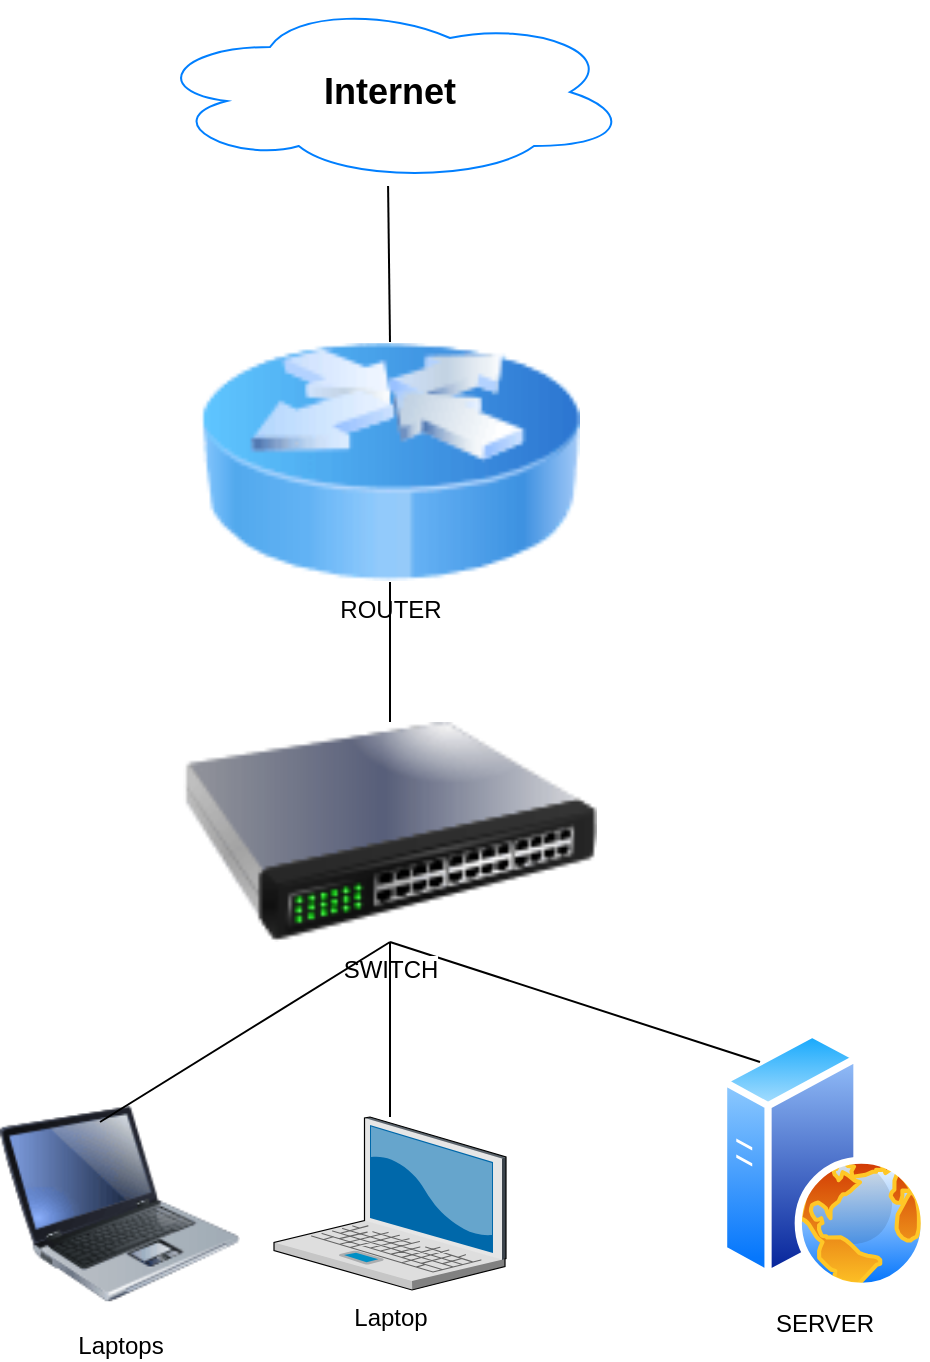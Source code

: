 <mxfile version="22.1.7" type="github">
  <diagram name="Page-1" id="urFtdcGsYVGG-YqFGBWk">
    <mxGraphModel dx="1674" dy="750" grid="1" gridSize="10" guides="1" tooltips="1" connect="1" arrows="1" fold="1" page="1" pageScale="1" pageWidth="850" pageHeight="1100" math="0" shadow="0">
      <root>
        <mxCell id="0" />
        <mxCell id="1" parent="0" />
        <mxCell id="TB4swfC1nqzZELVCUXgH-2" value="&lt;b&gt;&lt;font style=&quot;font-size: 18px;&quot;&gt;Internet&lt;/font&gt;&lt;/b&gt;" style="ellipse;shape=cloud;whiteSpace=wrap;html=1;strokeColor=#007FFF;" vertex="1" parent="1">
          <mxGeometry x="285" y="30" width="240" height="90" as="geometry" />
        </mxCell>
        <mxCell id="TB4swfC1nqzZELVCUXgH-4" value="ROUTER" style="image;html=1;image=img/lib/clip_art/networking/Router_Icon_128x128.png" vertex="1" parent="1">
          <mxGeometry x="310" y="200" width="190" height="120" as="geometry" />
        </mxCell>
        <mxCell id="TB4swfC1nqzZELVCUXgH-6" value="SERVER" style="image;aspect=fixed;perimeter=ellipsePerimeter;html=1;align=center;shadow=0;dashed=0;spacingTop=3;image=img/lib/active_directory/web_server.svg;" vertex="1" parent="1">
          <mxGeometry x="570" y="544" width="104" height="130" as="geometry" />
        </mxCell>
        <mxCell id="TB4swfC1nqzZELVCUXgH-8" value="Laptops" style="image;html=1;image=img/lib/clip_art/computers/Laptop_128x128.png" vertex="1" parent="1">
          <mxGeometry x="210" y="573.75" width="120" height="114" as="geometry" />
        </mxCell>
        <mxCell id="TB4swfC1nqzZELVCUXgH-10" value="Laptop" style="verticalLabelPosition=bottom;sketch=0;aspect=fixed;html=1;verticalAlign=top;strokeColor=none;align=center;outlineConnect=0;shape=mxgraph.citrix.laptop_2;" vertex="1" parent="1">
          <mxGeometry x="347" y="587.5" width="116" height="86.5" as="geometry" />
        </mxCell>
        <mxCell id="TB4swfC1nqzZELVCUXgH-12" value="" style="endArrow=none;html=1;rounded=0;exitX=0.5;exitY=0;exitDx=0;exitDy=0;" edge="1" parent="1" source="TB4swfC1nqzZELVCUXgH-5" target="TB4swfC1nqzZELVCUXgH-4">
          <mxGeometry width="50" height="50" relative="1" as="geometry">
            <mxPoint x="400" y="370" as="sourcePoint" />
            <mxPoint x="450" y="360" as="targetPoint" />
          </mxGeometry>
        </mxCell>
        <mxCell id="TB4swfC1nqzZELVCUXgH-16" value="" style="endArrow=none;html=1;rounded=0;entryX=0.5;entryY=1;entryDx=0;entryDy=0;" edge="1" parent="1" target="TB4swfC1nqzZELVCUXgH-5">
          <mxGeometry width="50" height="50" relative="1" as="geometry">
            <mxPoint x="590.003" y="560" as="sourcePoint" />
            <mxPoint x="608.95" y="520" as="targetPoint" />
          </mxGeometry>
        </mxCell>
        <mxCell id="TB4swfC1nqzZELVCUXgH-5" value="SWITCH" style="image;html=1;image=img/lib/clip_art/networking/Switch_128x128.png" vertex="1" parent="1">
          <mxGeometry x="250" y="390" width="310" height="110" as="geometry" />
        </mxCell>
        <mxCell id="TB4swfC1nqzZELVCUXgH-25" value="" style="endArrow=none;html=1;rounded=0;exitX=0.5;exitY=0;exitDx=0;exitDy=0;entryX=0.496;entryY=1.022;entryDx=0;entryDy=0;entryPerimeter=0;" edge="1" parent="1" source="TB4swfC1nqzZELVCUXgH-4" target="TB4swfC1nqzZELVCUXgH-2">
          <mxGeometry width="50" height="50" relative="1" as="geometry">
            <mxPoint x="360" y="170" as="sourcePoint" />
            <mxPoint x="420" y="130" as="targetPoint" />
          </mxGeometry>
        </mxCell>
        <mxCell id="TB4swfC1nqzZELVCUXgH-28" value="" style="endArrow=none;html=1;rounded=0;entryX=0.5;entryY=1;entryDx=0;entryDy=0;" edge="1" parent="1" target="TB4swfC1nqzZELVCUXgH-5">
          <mxGeometry width="50" height="50" relative="1" as="geometry">
            <mxPoint x="260" y="590" as="sourcePoint" />
            <mxPoint x="350" y="520" as="targetPoint" />
          </mxGeometry>
        </mxCell>
        <mxCell id="TB4swfC1nqzZELVCUXgH-29" value="" style="endArrow=none;html=1;rounded=0;entryX=0.5;entryY=1;entryDx=0;entryDy=0;" edge="1" parent="1" source="TB4swfC1nqzZELVCUXgH-10" target="TB4swfC1nqzZELVCUXgH-5">
          <mxGeometry width="50" height="50" relative="1" as="geometry">
            <mxPoint x="370" y="580" as="sourcePoint" />
            <mxPoint x="420" y="530" as="targetPoint" />
          </mxGeometry>
        </mxCell>
      </root>
    </mxGraphModel>
  </diagram>
</mxfile>
